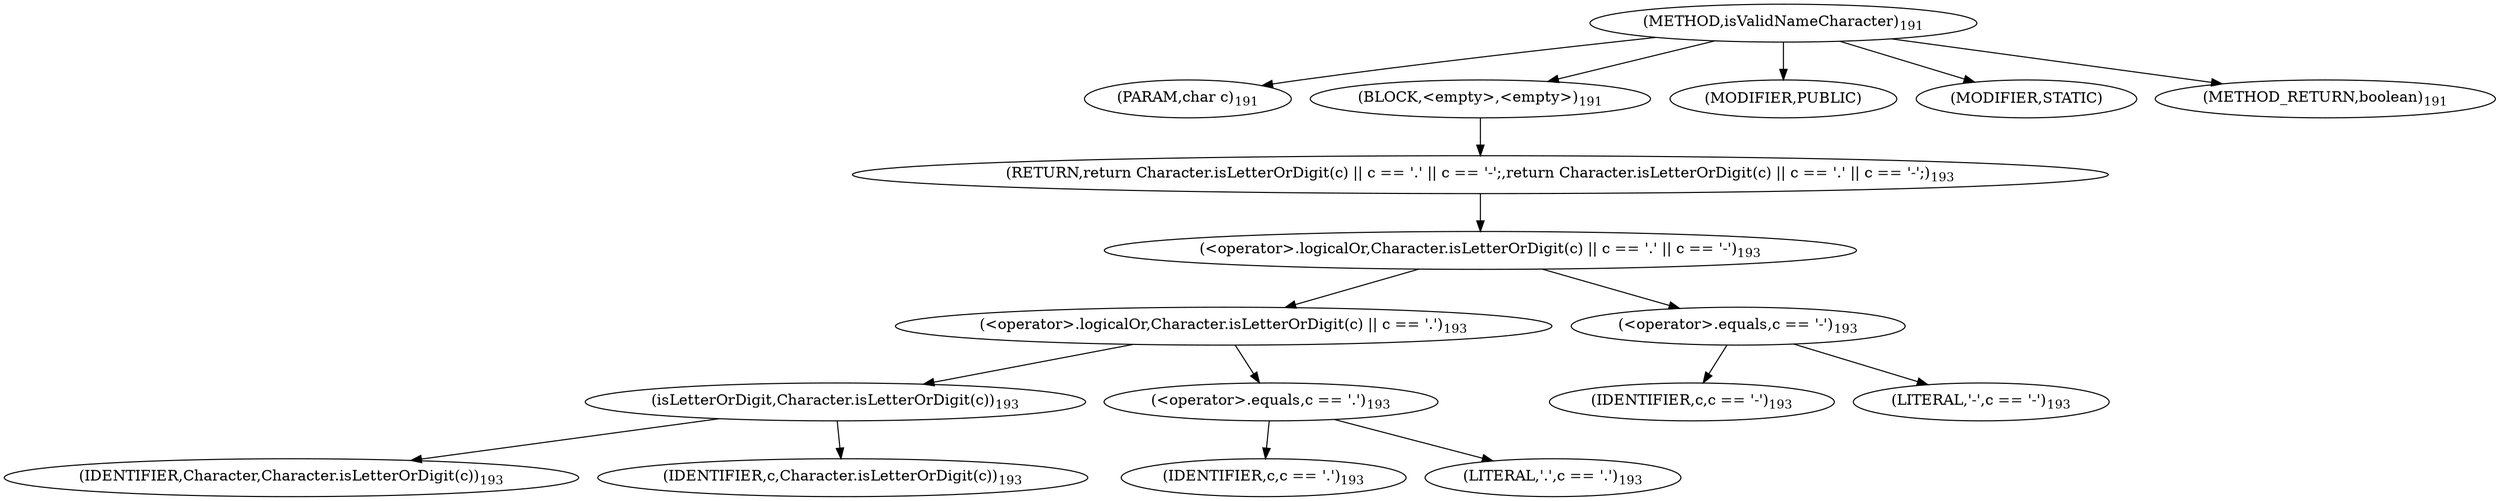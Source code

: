 digraph "isValidNameCharacter" {  
"347" [label = <(METHOD,isValidNameCharacter)<SUB>191</SUB>> ]
"348" [label = <(PARAM,char c)<SUB>191</SUB>> ]
"349" [label = <(BLOCK,&lt;empty&gt;,&lt;empty&gt;)<SUB>191</SUB>> ]
"350" [label = <(RETURN,return Character.isLetterOrDigit(c) || c == '.' || c == '-';,return Character.isLetterOrDigit(c) || c == '.' || c == '-';)<SUB>193</SUB>> ]
"351" [label = <(&lt;operator&gt;.logicalOr,Character.isLetterOrDigit(c) || c == '.' || c == '-')<SUB>193</SUB>> ]
"352" [label = <(&lt;operator&gt;.logicalOr,Character.isLetterOrDigit(c) || c == '.')<SUB>193</SUB>> ]
"353" [label = <(isLetterOrDigit,Character.isLetterOrDigit(c))<SUB>193</SUB>> ]
"354" [label = <(IDENTIFIER,Character,Character.isLetterOrDigit(c))<SUB>193</SUB>> ]
"355" [label = <(IDENTIFIER,c,Character.isLetterOrDigit(c))<SUB>193</SUB>> ]
"356" [label = <(&lt;operator&gt;.equals,c == '.')<SUB>193</SUB>> ]
"357" [label = <(IDENTIFIER,c,c == '.')<SUB>193</SUB>> ]
"358" [label = <(LITERAL,'.',c == '.')<SUB>193</SUB>> ]
"359" [label = <(&lt;operator&gt;.equals,c == '-')<SUB>193</SUB>> ]
"360" [label = <(IDENTIFIER,c,c == '-')<SUB>193</SUB>> ]
"361" [label = <(LITERAL,'-',c == '-')<SUB>193</SUB>> ]
"362" [label = <(MODIFIER,PUBLIC)> ]
"363" [label = <(MODIFIER,STATIC)> ]
"364" [label = <(METHOD_RETURN,boolean)<SUB>191</SUB>> ]
  "347" -> "348" 
  "347" -> "349" 
  "347" -> "362" 
  "347" -> "363" 
  "347" -> "364" 
  "349" -> "350" 
  "350" -> "351" 
  "351" -> "352" 
  "351" -> "359" 
  "352" -> "353" 
  "352" -> "356" 
  "353" -> "354" 
  "353" -> "355" 
  "356" -> "357" 
  "356" -> "358" 
  "359" -> "360" 
  "359" -> "361" 
}

